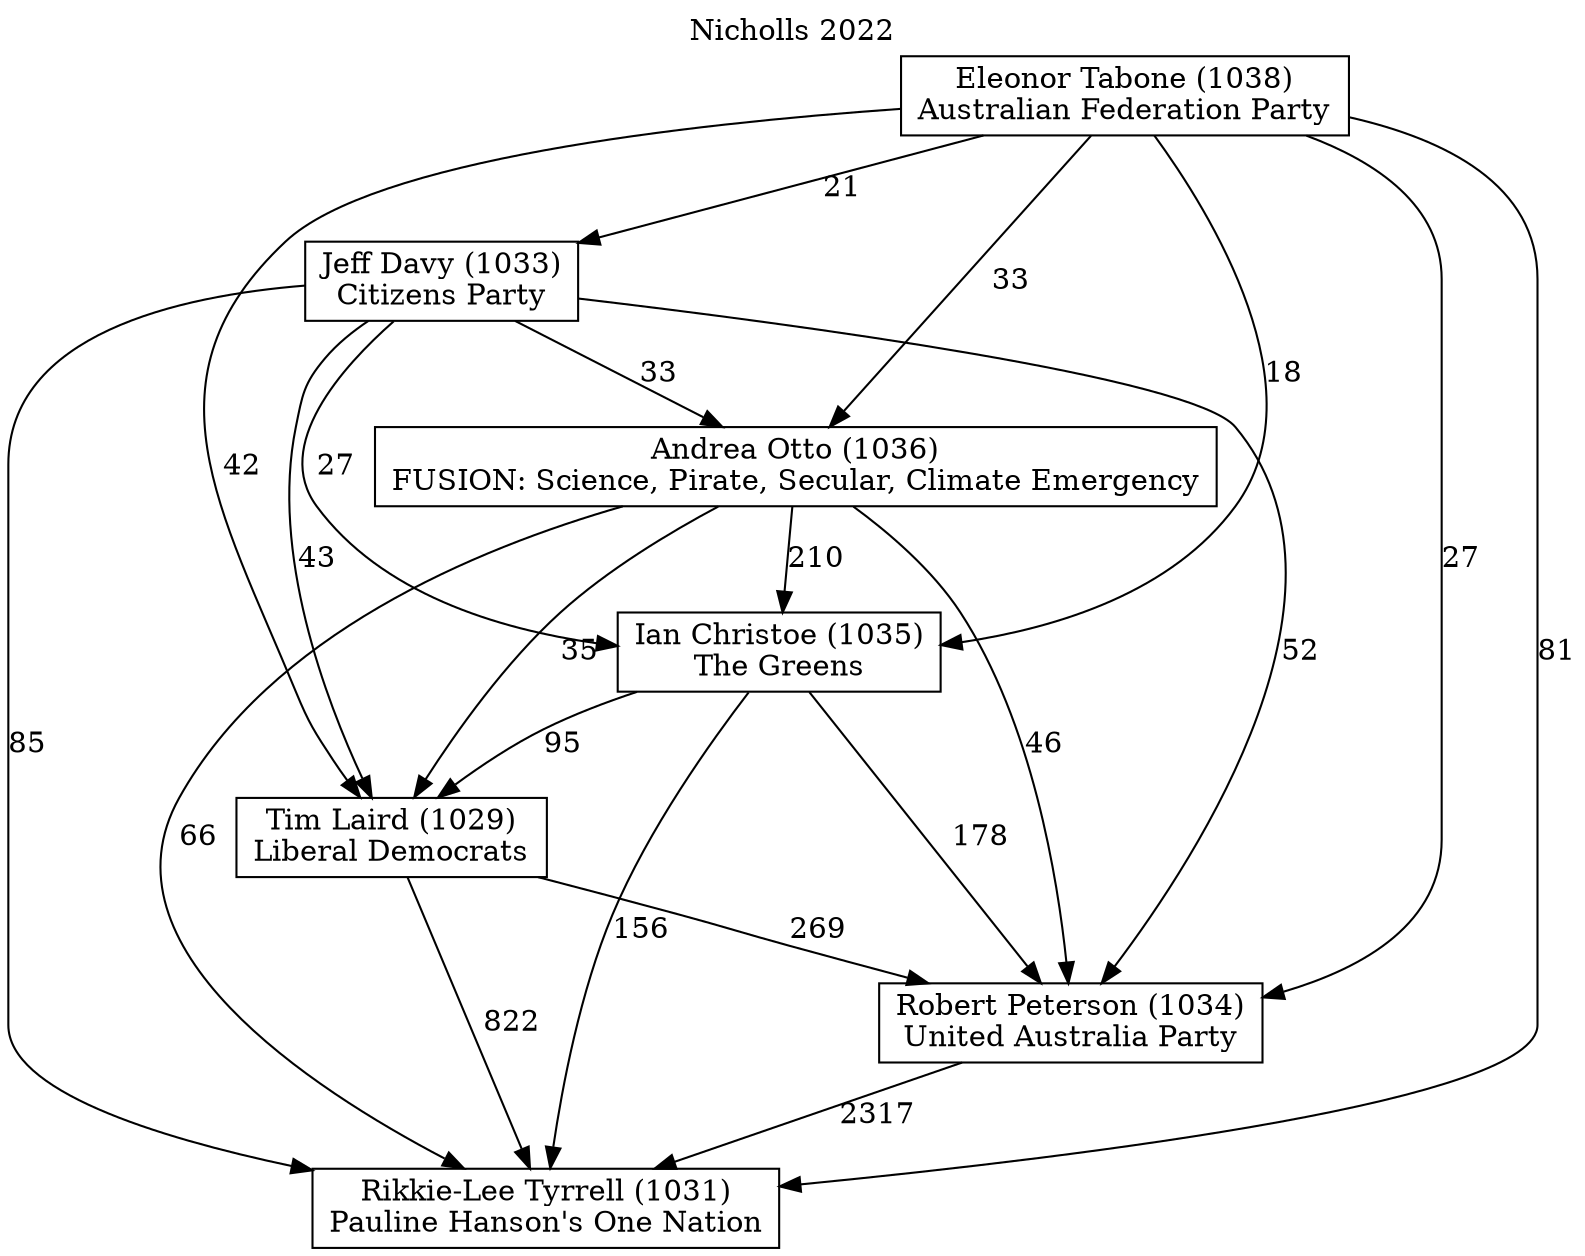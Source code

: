 // House preference flow
digraph "Rikkie-Lee Tyrrell (1031)_Nicholls_2022" {
	graph [label="Nicholls 2022" labelloc=t mclimit=10]
	node [shape=box]
	"Andrea Otto (1036)" [label="Andrea Otto (1036)
FUSION: Science, Pirate, Secular, Climate Emergency"]
	"Robert Peterson (1034)" [label="Robert Peterson (1034)
United Australia Party"]
	"Tim Laird (1029)" [label="Tim Laird (1029)
Liberal Democrats"]
	"Rikkie-Lee Tyrrell (1031)" [label="Rikkie-Lee Tyrrell (1031)
Pauline Hanson's One Nation"]
	"Eleonor Tabone (1038)" [label="Eleonor Tabone (1038)
Australian Federation Party"]
	"Ian Christoe (1035)" [label="Ian Christoe (1035)
The Greens"]
	"Jeff Davy (1033)" [label="Jeff Davy (1033)
Citizens Party"]
	"Andrea Otto (1036)" -> "Rikkie-Lee Tyrrell (1031)" [label=66]
	"Andrea Otto (1036)" -> "Tim Laird (1029)" [label=35]
	"Tim Laird (1029)" -> "Robert Peterson (1034)" [label=269]
	"Jeff Davy (1033)" -> "Rikkie-Lee Tyrrell (1031)" [label=85]
	"Jeff Davy (1033)" -> "Tim Laird (1029)" [label=43]
	"Tim Laird (1029)" -> "Rikkie-Lee Tyrrell (1031)" [label=822]
	"Jeff Davy (1033)" -> "Andrea Otto (1036)" [label=33]
	"Eleonor Tabone (1038)" -> "Robert Peterson (1034)" [label=27]
	"Ian Christoe (1035)" -> "Rikkie-Lee Tyrrell (1031)" [label=156]
	"Eleonor Tabone (1038)" -> "Jeff Davy (1033)" [label=21]
	"Ian Christoe (1035)" -> "Tim Laird (1029)" [label=95]
	"Eleonor Tabone (1038)" -> "Ian Christoe (1035)" [label=18]
	"Eleonor Tabone (1038)" -> "Tim Laird (1029)" [label=42]
	"Eleonor Tabone (1038)" -> "Rikkie-Lee Tyrrell (1031)" [label=81]
	"Eleonor Tabone (1038)" -> "Andrea Otto (1036)" [label=33]
	"Andrea Otto (1036)" -> "Ian Christoe (1035)" [label=210]
	"Ian Christoe (1035)" -> "Robert Peterson (1034)" [label=178]
	"Jeff Davy (1033)" -> "Ian Christoe (1035)" [label=27]
	"Jeff Davy (1033)" -> "Robert Peterson (1034)" [label=52]
	"Robert Peterson (1034)" -> "Rikkie-Lee Tyrrell (1031)" [label=2317]
	"Andrea Otto (1036)" -> "Robert Peterson (1034)" [label=46]
}
